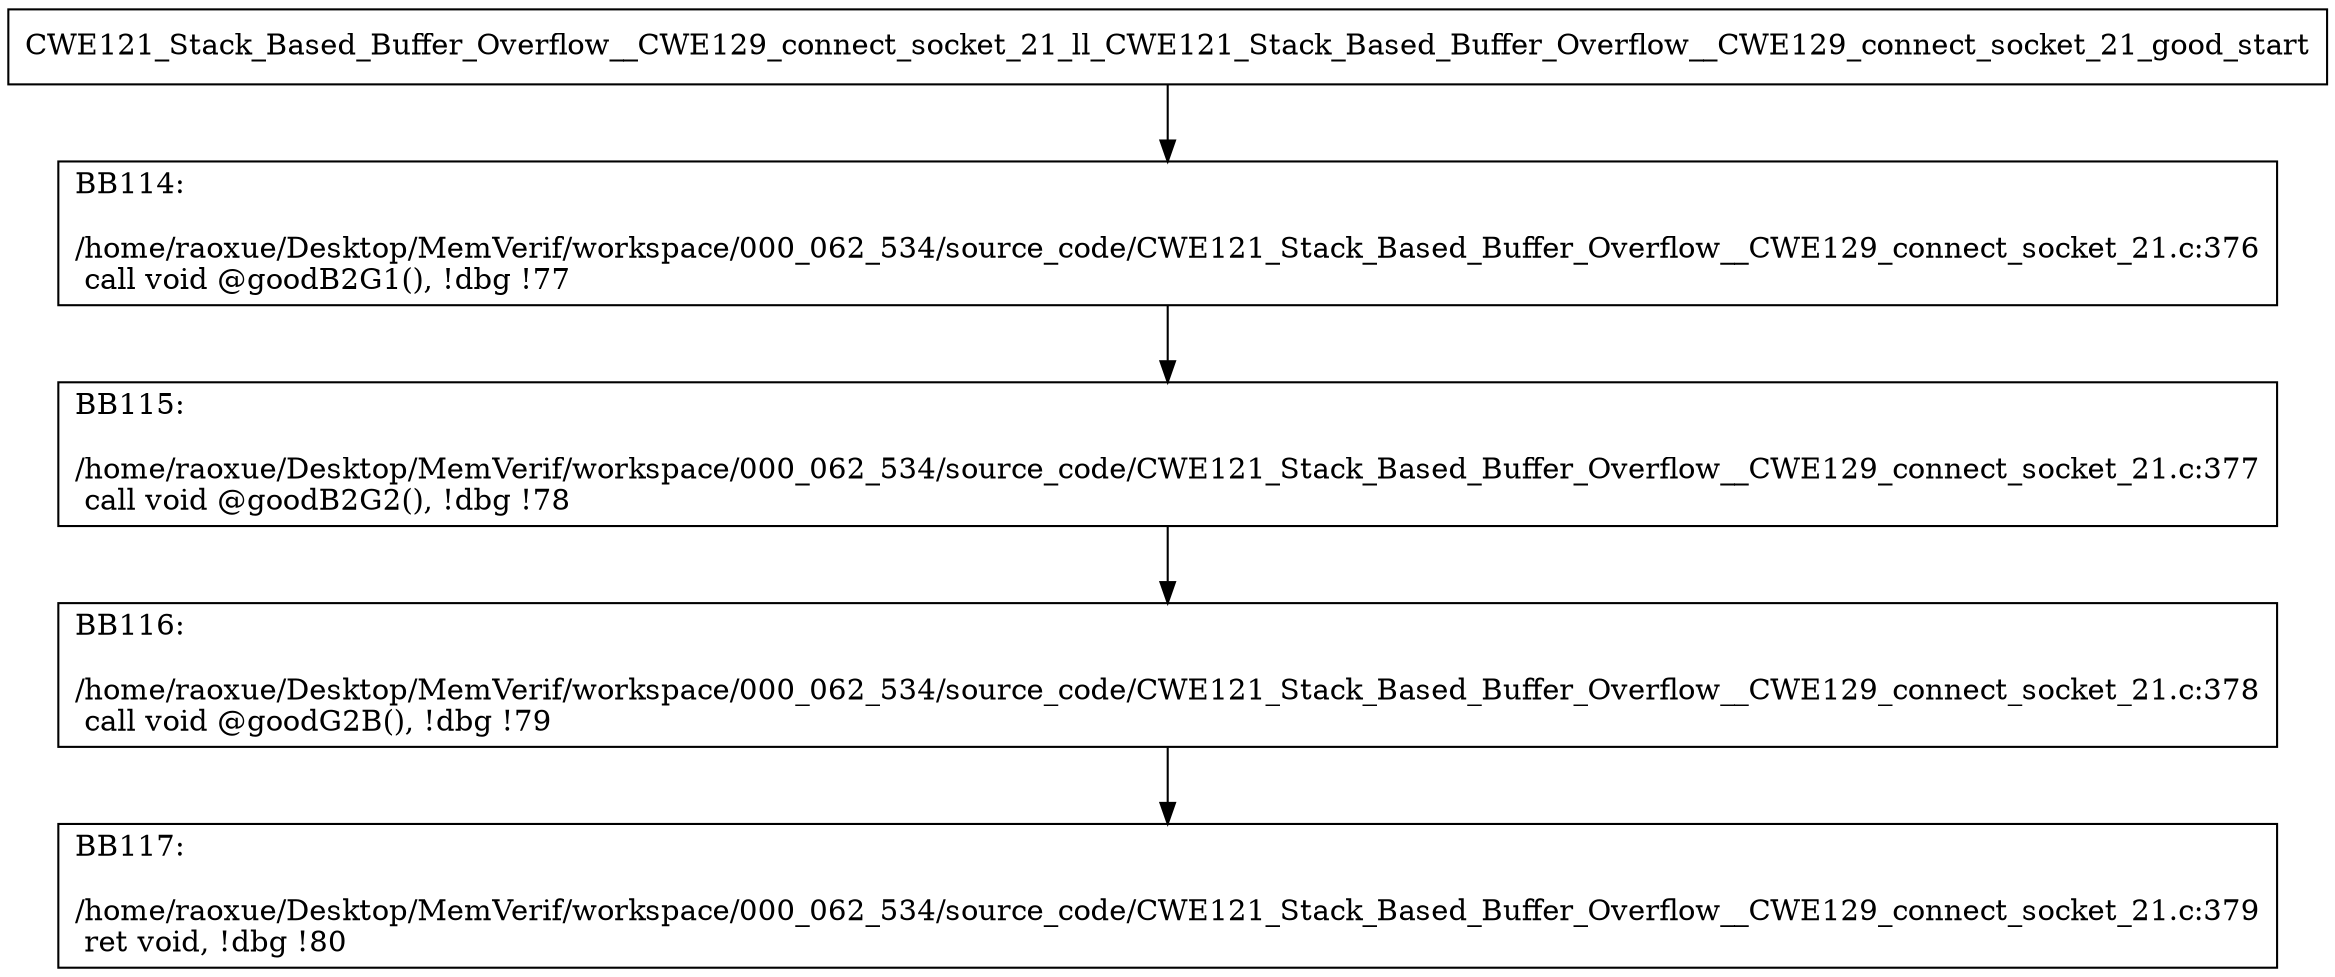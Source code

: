 digraph "CFG for'CWE121_Stack_Based_Buffer_Overflow__CWE129_connect_socket_21_ll_CWE121_Stack_Based_Buffer_Overflow__CWE129_connect_socket_21_good' function" {
	BBCWE121_Stack_Based_Buffer_Overflow__CWE129_connect_socket_21_ll_CWE121_Stack_Based_Buffer_Overflow__CWE129_connect_socket_21_good_start[shape=record,label="{CWE121_Stack_Based_Buffer_Overflow__CWE129_connect_socket_21_ll_CWE121_Stack_Based_Buffer_Overflow__CWE129_connect_socket_21_good_start}"];
	BBCWE121_Stack_Based_Buffer_Overflow__CWE129_connect_socket_21_ll_CWE121_Stack_Based_Buffer_Overflow__CWE129_connect_socket_21_good_start-> CWE121_Stack_Based_Buffer_Overflow__CWE129_connect_socket_21_ll_CWE121_Stack_Based_Buffer_Overflow__CWE129_connect_socket_21_goodBB114;
	CWE121_Stack_Based_Buffer_Overflow__CWE129_connect_socket_21_ll_CWE121_Stack_Based_Buffer_Overflow__CWE129_connect_socket_21_goodBB114 [shape=record, label="{BB114:\l\l/home/raoxue/Desktop/MemVerif/workspace/000_062_534/source_code/CWE121_Stack_Based_Buffer_Overflow__CWE129_connect_socket_21.c:376\l
  call void @goodB2G1(), !dbg !77\l
}"];
	CWE121_Stack_Based_Buffer_Overflow__CWE129_connect_socket_21_ll_CWE121_Stack_Based_Buffer_Overflow__CWE129_connect_socket_21_goodBB114-> CWE121_Stack_Based_Buffer_Overflow__CWE129_connect_socket_21_ll_CWE121_Stack_Based_Buffer_Overflow__CWE129_connect_socket_21_goodBB115;
	CWE121_Stack_Based_Buffer_Overflow__CWE129_connect_socket_21_ll_CWE121_Stack_Based_Buffer_Overflow__CWE129_connect_socket_21_goodBB115 [shape=record, label="{BB115:\l\l/home/raoxue/Desktop/MemVerif/workspace/000_062_534/source_code/CWE121_Stack_Based_Buffer_Overflow__CWE129_connect_socket_21.c:377\l
  call void @goodB2G2(), !dbg !78\l
}"];
	CWE121_Stack_Based_Buffer_Overflow__CWE129_connect_socket_21_ll_CWE121_Stack_Based_Buffer_Overflow__CWE129_connect_socket_21_goodBB115-> CWE121_Stack_Based_Buffer_Overflow__CWE129_connect_socket_21_ll_CWE121_Stack_Based_Buffer_Overflow__CWE129_connect_socket_21_goodBB116;
	CWE121_Stack_Based_Buffer_Overflow__CWE129_connect_socket_21_ll_CWE121_Stack_Based_Buffer_Overflow__CWE129_connect_socket_21_goodBB116 [shape=record, label="{BB116:\l\l/home/raoxue/Desktop/MemVerif/workspace/000_062_534/source_code/CWE121_Stack_Based_Buffer_Overflow__CWE129_connect_socket_21.c:378\l
  call void @goodG2B(), !dbg !79\l
}"];
	CWE121_Stack_Based_Buffer_Overflow__CWE129_connect_socket_21_ll_CWE121_Stack_Based_Buffer_Overflow__CWE129_connect_socket_21_goodBB116-> CWE121_Stack_Based_Buffer_Overflow__CWE129_connect_socket_21_ll_CWE121_Stack_Based_Buffer_Overflow__CWE129_connect_socket_21_goodBB117;
	CWE121_Stack_Based_Buffer_Overflow__CWE129_connect_socket_21_ll_CWE121_Stack_Based_Buffer_Overflow__CWE129_connect_socket_21_goodBB117 [shape=record, label="{BB117:\l\l/home/raoxue/Desktop/MemVerif/workspace/000_062_534/source_code/CWE121_Stack_Based_Buffer_Overflow__CWE129_connect_socket_21.c:379\l
  ret void, !dbg !80\l
}"];
}
